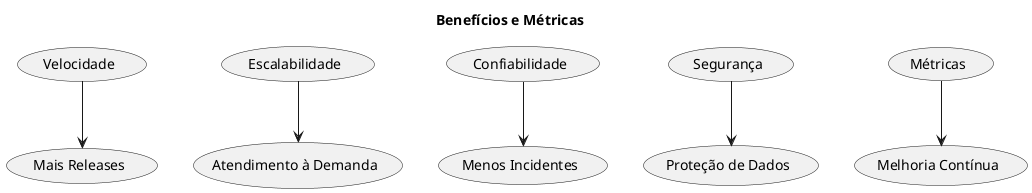 @startuml
title Benefícios e Métricas
(Velocidade) --> (Mais Releases)
(Escalabilidade) --> (Atendimento à Demanda)
(Confiabilidade) --> (Menos Incidentes)
(Segurança) --> (Proteção de Dados)
(Métricas) --> (Melhoria Contínua)
@enduml
